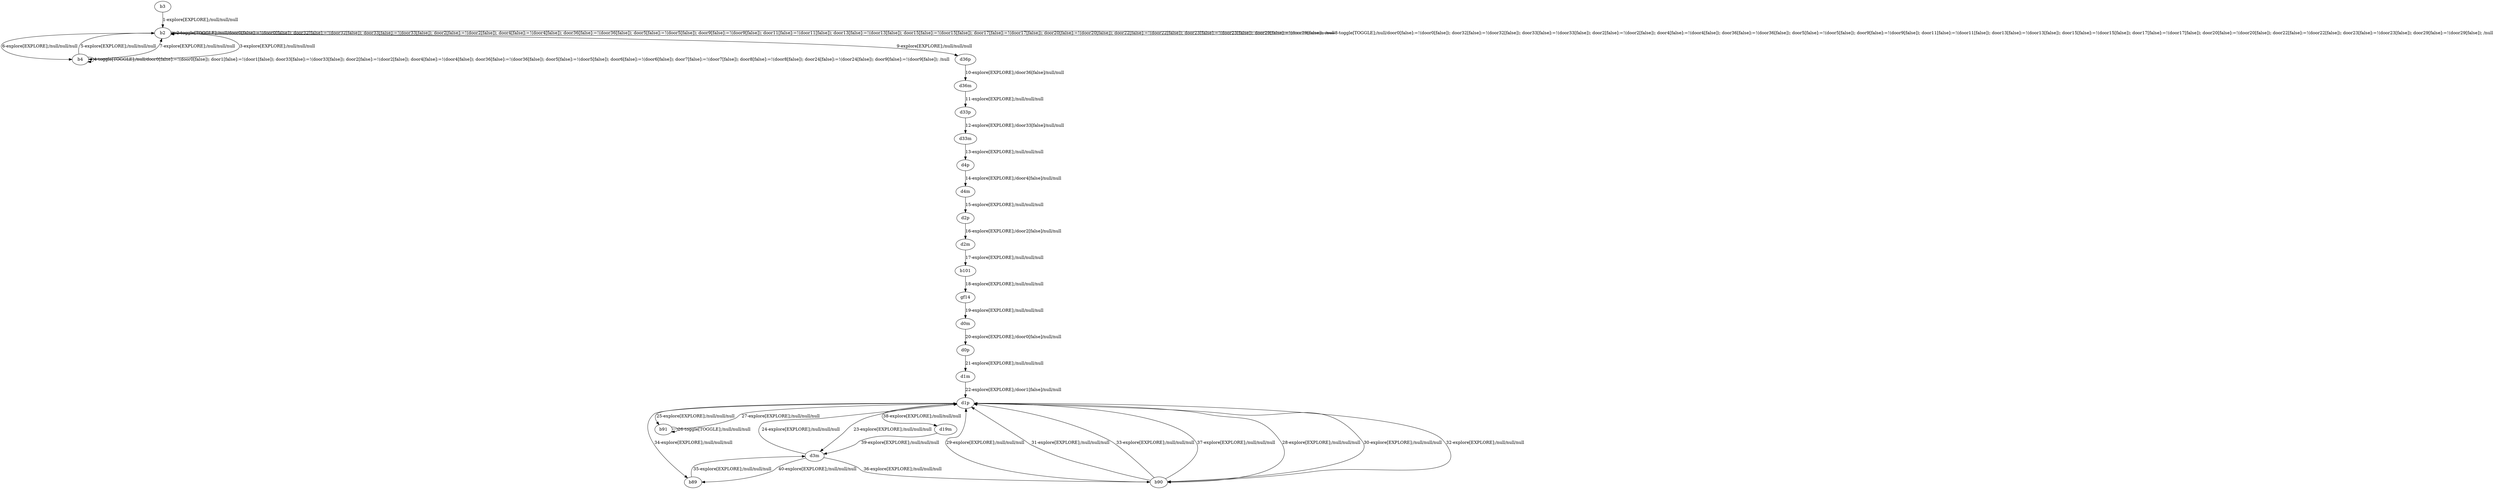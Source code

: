 # Total number of goals covered by this test: 2
# d3m --> b89
# d19m --> d3m

digraph g {
"b3" -> "b2" [label = "1-explore[EXPLORE];/null/null/null"];
"b2" -> "b2" [label = "2-toggle[TOGGLE];/null/door0[false]:=!(door0[false]); door32[false]:=!(door32[false]); door33[false]:=!(door33[false]); door2[false]:=!(door2[false]); door4[false]:=!(door4[false]); door36[false]:=!(door36[false]); door5[false]:=!(door5[false]); door9[false]:=!(door9[false]); door11[false]:=!(door11[false]); door13[false]:=!(door13[false]); door15[false]:=!(door15[false]); door17[false]:=!(door17[false]); door20[false]:=!(door20[false]); door22[false]:=!(door22[false]); door23[false]:=!(door23[false]); door29[false]:=!(door29[false]); /null"];
"b2" -> "b4" [label = "3-explore[EXPLORE];/null/null/null"];
"b4" -> "b4" [label = "4-toggle[TOGGLE];/null/door0[false]:=!(door0[false]); door1[false]:=!(door1[false]); door33[false]:=!(door33[false]); door2[false]:=!(door2[false]); door4[false]:=!(door4[false]); door36[false]:=!(door36[false]); door5[false]:=!(door5[false]); door6[false]:=!(door6[false]); door7[false]:=!(door7[false]); door8[false]:=!(door8[false]); door24[false]:=!(door24[false]); door9[false]:=!(door9[false]); /null"];
"b4" -> "b2" [label = "5-explore[EXPLORE];/null/null/null"];
"b2" -> "b4" [label = "6-explore[EXPLORE];/null/null/null"];
"b4" -> "b2" [label = "7-explore[EXPLORE];/null/null/null"];
"b2" -> "b2" [label = "8-toggle[TOGGLE];/null/door0[false]:=!(door0[false]); door32[false]:=!(door32[false]); door33[false]:=!(door33[false]); door2[false]:=!(door2[false]); door4[false]:=!(door4[false]); door36[false]:=!(door36[false]); door5[false]:=!(door5[false]); door9[false]:=!(door9[false]); door11[false]:=!(door11[false]); door13[false]:=!(door13[false]); door15[false]:=!(door15[false]); door17[false]:=!(door17[false]); door20[false]:=!(door20[false]); door22[false]:=!(door22[false]); door23[false]:=!(door23[false]); door29[false]:=!(door29[false]); /null"];
"b2" -> "d36p" [label = "9-explore[EXPLORE];/null/null/null"];
"d36p" -> "d36m" [label = "10-explore[EXPLORE];/door36[false]/null/null"];
"d36m" -> "d33p" [label = "11-explore[EXPLORE];/null/null/null"];
"d33p" -> "d33m" [label = "12-explore[EXPLORE];/door33[false]/null/null"];
"d33m" -> "d4p" [label = "13-explore[EXPLORE];/null/null/null"];
"d4p" -> "d4m" [label = "14-explore[EXPLORE];/door4[false]/null/null"];
"d4m" -> "d2p" [label = "15-explore[EXPLORE];/null/null/null"];
"d2p" -> "d2m" [label = "16-explore[EXPLORE];/door2[false]/null/null"];
"d2m" -> "b101" [label = "17-explore[EXPLORE];/null/null/null"];
"b101" -> "gf14" [label = "18-explore[EXPLORE];/null/null/null"];
"gf14" -> "d0m" [label = "19-explore[EXPLORE];/null/null/null"];
"d0m" -> "d0p" [label = "20-explore[EXPLORE];/door0[false]/null/null"];
"d0p" -> "d1m" [label = "21-explore[EXPLORE];/null/null/null"];
"d1m" -> "d1p" [label = "22-explore[EXPLORE];/door1[false]/null/null"];
"d1p" -> "d3m" [label = "23-explore[EXPLORE];/null/null/null"];
"d3m" -> "d1p" [label = "24-explore[EXPLORE];/null/null/null"];
"d1p" -> "b91" [label = "25-explore[EXPLORE];/null/null/null"];
"b91" -> "b91" [label = "26-toggle[TOGGLE];/null/null/null"];
"b91" -> "d1p" [label = "27-explore[EXPLORE];/null/null/null"];
"d1p" -> "b90" [label = "28-explore[EXPLORE];/null/null/null"];
"b90" -> "d1p" [label = "29-explore[EXPLORE];/null/null/null"];
"d1p" -> "b90" [label = "30-explore[EXPLORE];/null/null/null"];
"b90" -> "d1p" [label = "31-explore[EXPLORE];/null/null/null"];
"d1p" -> "b90" [label = "32-explore[EXPLORE];/null/null/null"];
"b90" -> "d1p" [label = "33-explore[EXPLORE];/null/null/null"];
"d1p" -> "b89" [label = "34-explore[EXPLORE];/null/null/null"];
"b89" -> "d3m" [label = "35-explore[EXPLORE];/null/null/null"];
"d3m" -> "b90" [label = "36-explore[EXPLORE];/null/null/null"];
"b90" -> "d1p" [label = "37-explore[EXPLORE];/null/null/null"];
"d1p" -> "d19m" [label = "38-explore[EXPLORE];/null/null/null"];
"d19m" -> "d3m" [label = "39-explore[EXPLORE];/null/null/null"];
"d3m" -> "b89" [label = "40-explore[EXPLORE];/null/null/null"];
}